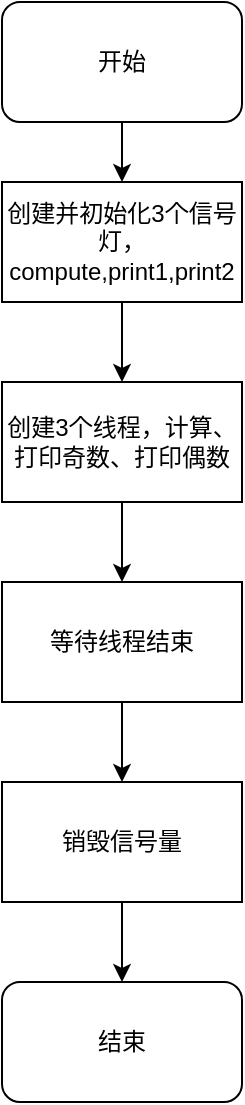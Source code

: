 <mxfile version="12.2.4" pages="1"><diagram id="dUDJthAA6UdhxXw_RcF4" name="Page-1"><mxGraphModel dx="1104" dy="434" grid="1" gridSize="10" guides="1" tooltips="1" connect="1" arrows="1" fold="1" page="1" pageScale="1" pageWidth="827" pageHeight="1169" math="0" shadow="0"><root><mxCell id="0"/><mxCell id="1" parent="0"/><mxCell id="3" style="edgeStyle=orthogonalEdgeStyle;rounded=0;orthogonalLoop=1;jettySize=auto;html=1;exitX=0.5;exitY=1;exitDx=0;exitDy=0;" parent="1" source="2" edge="1"><mxGeometry relative="1" as="geometry"><mxPoint x="330" y="240" as="targetPoint"/></mxGeometry></mxCell><mxCell id="2" value="开始" style="rounded=1;whiteSpace=wrap;html=1;" parent="1" vertex="1"><mxGeometry x="270" y="150" width="120" height="60" as="geometry"/></mxCell><mxCell id="5" style="edgeStyle=orthogonalEdgeStyle;rounded=0;orthogonalLoop=1;jettySize=auto;html=1;exitX=0.5;exitY=1;exitDx=0;exitDy=0;" parent="1" source="4" edge="1"><mxGeometry relative="1" as="geometry"><mxPoint x="330" y="340" as="targetPoint"/></mxGeometry></mxCell><mxCell id="4" value="创建并初始化3个信号灯，compute,print1,print2" style="rounded=0;whiteSpace=wrap;html=1;" parent="1" vertex="1"><mxGeometry x="270" y="240" width="120" height="60" as="geometry"/></mxCell><mxCell id="7" style="edgeStyle=orthogonalEdgeStyle;rounded=0;orthogonalLoop=1;jettySize=auto;html=1;exitX=0.5;exitY=1;exitDx=0;exitDy=0;" parent="1" source="6" edge="1"><mxGeometry relative="1" as="geometry"><mxPoint x="330" y="440" as="targetPoint"/></mxGeometry></mxCell><mxCell id="6" value="创建3个线程，计算、打印奇数、打印偶数" style="rounded=0;whiteSpace=wrap;html=1;" parent="1" vertex="1"><mxGeometry x="270" y="340" width="120" height="60" as="geometry"/></mxCell><mxCell id="9" style="edgeStyle=orthogonalEdgeStyle;rounded=0;orthogonalLoop=1;jettySize=auto;html=1;exitX=0.5;exitY=1;exitDx=0;exitDy=0;" parent="1" source="8" edge="1"><mxGeometry relative="1" as="geometry"><mxPoint x="330" y="540" as="targetPoint"/></mxGeometry></mxCell><mxCell id="8" value="等待线程结束" style="rounded=0;whiteSpace=wrap;html=1;" parent="1" vertex="1"><mxGeometry x="270" y="440" width="120" height="60" as="geometry"/></mxCell><mxCell id="11" style="edgeStyle=orthogonalEdgeStyle;rounded=0;orthogonalLoop=1;jettySize=auto;html=1;exitX=0.5;exitY=1;exitDx=0;exitDy=0;" parent="1" source="10" edge="1"><mxGeometry relative="1" as="geometry"><mxPoint x="330" y="640" as="targetPoint"/></mxGeometry></mxCell><mxCell id="10" value="销毁信号量" style="rounded=0;whiteSpace=wrap;html=1;" parent="1" vertex="1"><mxGeometry x="270" y="540" width="120" height="60" as="geometry"/></mxCell><mxCell id="13" value="结束" style="rounded=1;whiteSpace=wrap;html=1;" parent="1" vertex="1"><mxGeometry x="270" y="640" width="120" height="60" as="geometry"/></mxCell></root></mxGraphModel></diagram></mxfile>